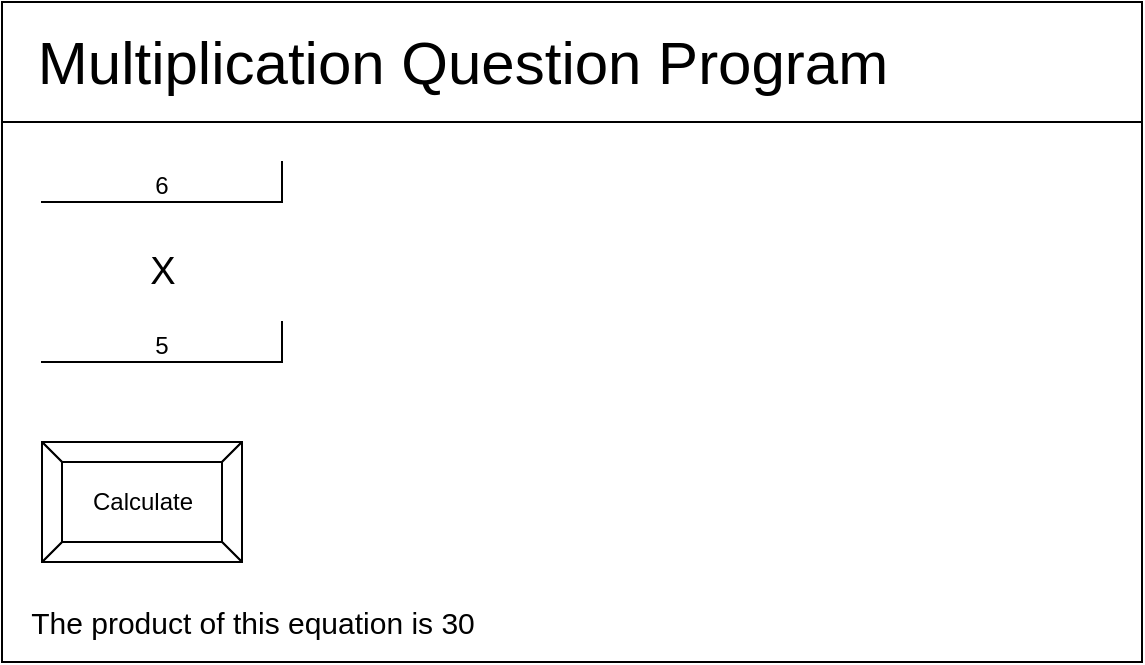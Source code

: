 <mxfile>
    <diagram id="H4SI-PuC0Vm-sDC3A__c" name="Page-1">
        <mxGraphModel dx="594" dy="561" grid="1" gridSize="10" guides="1" tooltips="1" connect="1" arrows="1" fold="1" page="1" pageScale="1" pageWidth="850" pageHeight="1100" math="0" shadow="0">
            <root>
                <mxCell id="0"/>
                <mxCell id="1" parent="0"/>
                <mxCell id="2" value="" style="verticalLabelPosition=bottom;verticalAlign=top;html=1;shape=mxgraph.basic.rect;fillColor2=none;strokeWidth=1;size=20;indent=5;" vertex="1" parent="1">
                    <mxGeometry x="20" y="40" width="570" height="320" as="geometry"/>
                </mxCell>
                <mxCell id="3" value="" style="verticalLabelPosition=bottom;verticalAlign=top;html=1;shape=mxgraph.basic.rect;fillColor2=none;strokeWidth=1;size=20;indent=5;" vertex="1" parent="1">
                    <mxGeometry x="20" y="30" width="570" height="60" as="geometry"/>
                </mxCell>
                <mxCell id="4" value="&lt;font style=&quot;font-size: 30px&quot;&gt;Multiplication Question Program&lt;/font&gt;" style="text;html=1;align=center;verticalAlign=middle;resizable=0;points=[];autosize=1;strokeColor=none;fillColor=none;" vertex="1" parent="1">
                    <mxGeometry x="30" y="45" width="440" height="30" as="geometry"/>
                </mxCell>
                <mxCell id="6" value="&lt;font style=&quot;font-size: 19px;&quot;&gt;X&lt;/font&gt;" style="text;html=1;align=center;verticalAlign=middle;resizable=0;points=[];autosize=1;strokeColor=none;fillColor=none;fontSize=19;" vertex="1" parent="1">
                    <mxGeometry x="85" y="150" width="30" height="30" as="geometry"/>
                </mxCell>
                <mxCell id="7" value="&lt;font style=&quot;font-size: 12px&quot;&gt;6&lt;/font&gt;" style="shape=partialRectangle;whiteSpace=wrap;html=1;top=0;left=0;fillColor=none;fontSize=19;" vertex="1" parent="1">
                    <mxGeometry x="40" y="110" width="120" height="20" as="geometry"/>
                </mxCell>
                <mxCell id="8" value="&lt;font style=&quot;font-size: 12px&quot;&gt;5&lt;/font&gt;" style="shape=partialRectangle;whiteSpace=wrap;html=1;top=0;left=0;fillColor=none;fontSize=19;" vertex="1" parent="1">
                    <mxGeometry x="40" y="190" width="120" height="20" as="geometry"/>
                </mxCell>
                <mxCell id="9" value="&lt;font color=&quot;#000000&quot;&gt;Calculate&lt;/font&gt;" style="labelPosition=center;verticalLabelPosition=middle;align=center;html=1;shape=mxgraph.basic.button;dx=10;fontSize=12;fontColor=#CCCCCC;" vertex="1" parent="1">
                    <mxGeometry x="40" y="250" width="100" height="60" as="geometry"/>
                </mxCell>
                <mxCell id="10" value="&lt;font style=&quot;font-size: 15px&quot;&gt;The product of this equation is 30&lt;/font&gt;" style="text;html=1;align=center;verticalAlign=middle;resizable=0;points=[];autosize=1;strokeColor=none;fillColor=none;fontSize=12;fontColor=#000000;" vertex="1" parent="1">
                    <mxGeometry x="30" y="330" width="230" height="20" as="geometry"/>
                </mxCell>
            </root>
        </mxGraphModel>
    </diagram>
</mxfile>
